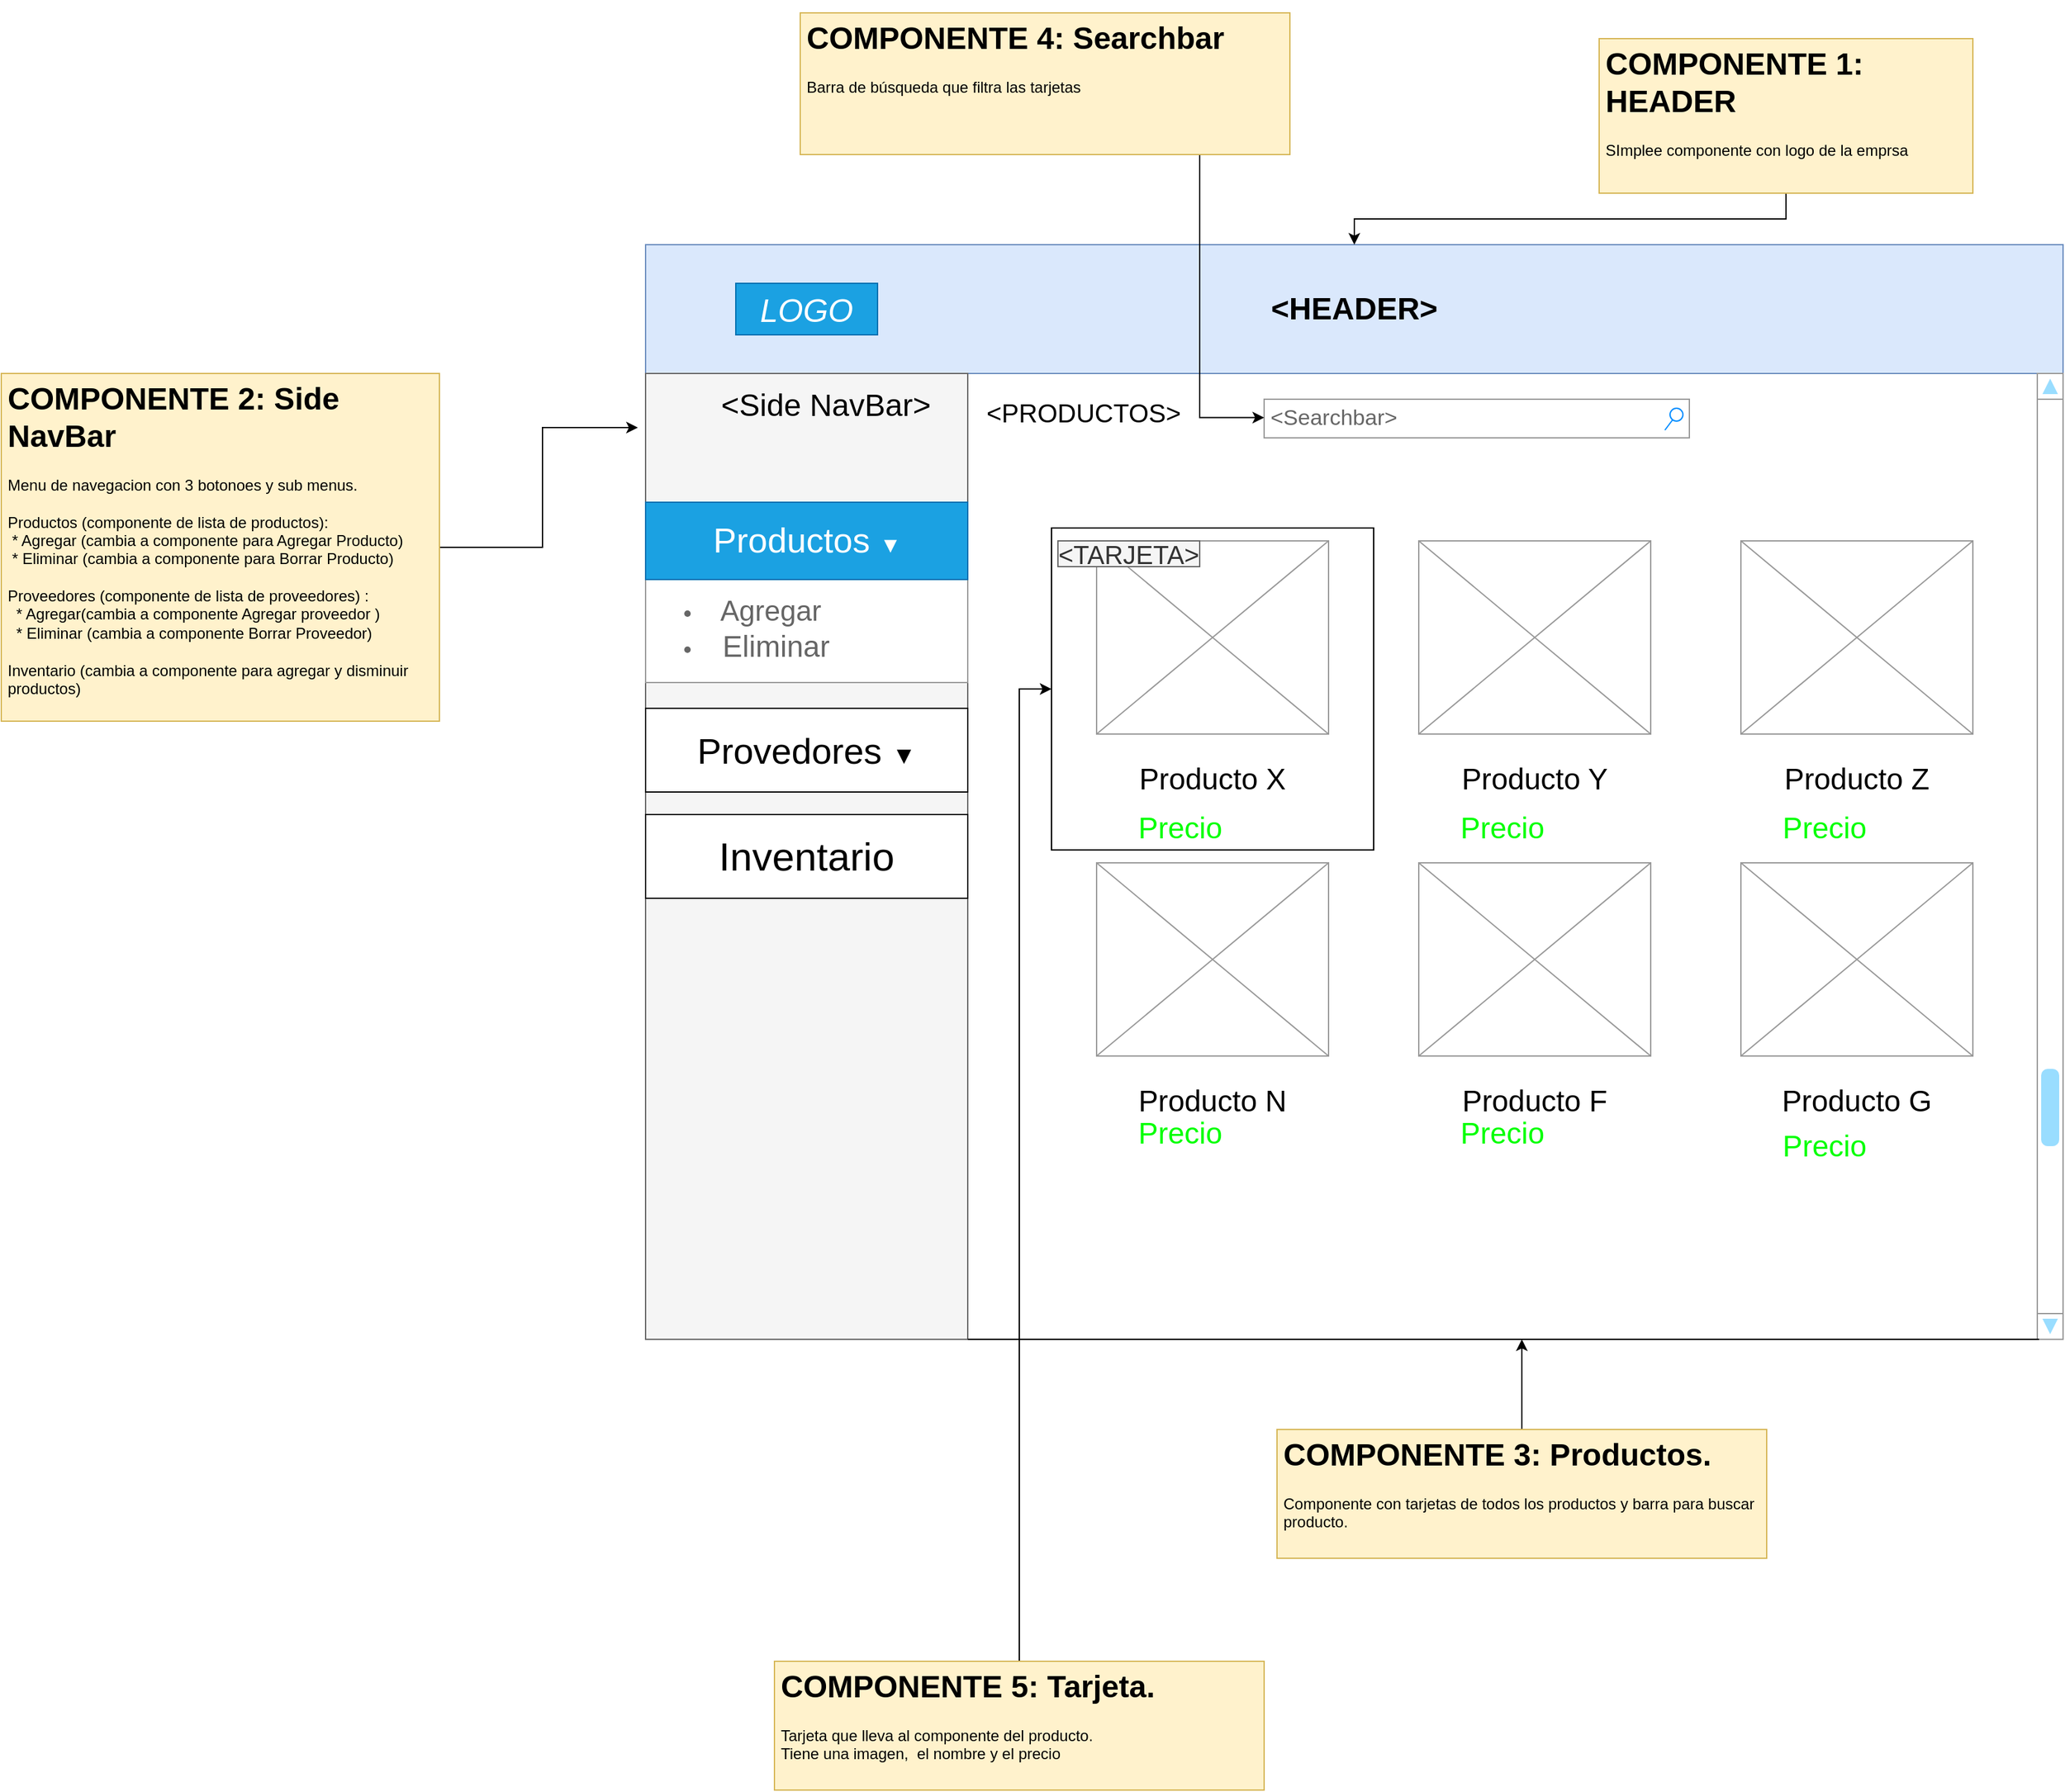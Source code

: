 <mxfile version="13.8.0" type="device"><diagram name="Page-1" id="2cc2dc42-3aac-f2a9-1cec-7a8b7cbee084"><mxGraphModel dx="3993" dy="2577" grid="1" gridSize="10" guides="1" tooltips="1" connect="1" arrows="1" fold="1" page="1" pageScale="1" pageWidth="1100" pageHeight="850" background="#ffffff" math="0" shadow="0"><root><mxCell id="0"/><mxCell id="1" parent="0"/><mxCell id="gnUpR34HaUDO5HWtFXPL-53" value="" style="whiteSpace=wrap;html=1;aspect=fixed;" vertex="1" parent="1"><mxGeometry x="315" y="220" width="250" height="250" as="geometry"/></mxCell><mxCell id="gnUpR34HaUDO5HWtFXPL-5" value="&lt;h1&gt;&amp;lt;HEADER&amp;gt;&lt;br&gt;&lt;/h1&gt;" style="rounded=0;whiteSpace=wrap;html=1;fillColor=#dae8fc;strokeColor=#6c8ebf;" vertex="1" parent="1"><mxGeometry width="1100" height="100" as="geometry"/></mxCell><mxCell id="gnUpR34HaUDO5HWtFXPL-6" value="" style="rounded=0;whiteSpace=wrap;html=1;fillColor=#f5f5f5;strokeColor=#666666;fontColor=#333333;" vertex="1" parent="1"><mxGeometry y="100" width="250" height="750" as="geometry"/></mxCell><mxCell id="gnUpR34HaUDO5HWtFXPL-7" value="&lt;font style=&quot;font-size: 24px&quot;&gt;&amp;lt;Side NavBar&amp;gt;&lt;/font&gt;" style="text;html=1;strokeColor=none;fillColor=none;align=center;verticalAlign=middle;whiteSpace=wrap;rounded=0;" vertex="1" parent="1"><mxGeometry x="50" y="110" width="180" height="30" as="geometry"/></mxCell><mxCell id="gnUpR34HaUDO5HWtFXPL-8" value="&lt;i&gt;&lt;font style=&quot;font-size: 25px&quot;&gt;LOGO&lt;/font&gt;&lt;/i&gt;" style="text;html=1;strokeColor=#006EAF;fillColor=#1ba1e2;align=center;verticalAlign=middle;whiteSpace=wrap;rounded=0;fontColor=#ffffff;" vertex="1" parent="1"><mxGeometry x="70" y="30" width="110" height="40" as="geometry"/></mxCell><mxCell id="gnUpR34HaUDO5HWtFXPL-12" value="" style="strokeWidth=1;shadow=0;dashed=0;align=center;html=1;shape=mxgraph.mockup.forms.rrect;rSize=0;strokeColor=#999999;fillColor=#ffffff;" vertex="1" parent="1"><mxGeometry y="200" width="250" height="140" as="geometry"/></mxCell><mxCell id="gnUpR34HaUDO5HWtFXPL-13" value="&lt;font style=&quot;font-size: 27px&quot;&gt;Productos &lt;/font&gt;▼" style="strokeWidth=1;shadow=0;dashed=0;align=center;html=1;shape=mxgraph.mockup.forms.rrect;rSize=0;strokeColor=#006EAF;fontSize=17;fillColor=#1ba1e2;resizeWidth=1;fontColor=#ffffff;" vertex="1" parent="gnUpR34HaUDO5HWtFXPL-12"><mxGeometry width="250" height="60" relative="1" as="geometry"><mxPoint as="offset"/></mxGeometry></mxCell><mxCell id="gnUpR34HaUDO5HWtFXPL-18" value="&lt;ul&gt;&lt;li&gt;&lt;font style=&quot;font-size: 22px&quot;&gt;&amp;nbsp; Agregar&lt;br&gt;&lt;/font&gt;&lt;/li&gt;&lt;/ul&gt;" style="strokeWidth=1;shadow=0;dashed=0;align=center;html=1;shape=mxgraph.mockup.forms.anchor;fontSize=17;fontColor=#666666;align=left;spacingLeft=5;resizeWidth=1;" vertex="1" parent="gnUpR34HaUDO5HWtFXPL-12"><mxGeometry y="70.531" width="250" height="29.474" as="geometry"/></mxCell><mxCell id="gnUpR34HaUDO5HWtFXPL-20" value="&lt;ul&gt;&lt;li&gt;&lt;font style=&quot;font-size: 23px&quot;&gt;&amp;nbsp; Eliminar&lt;/font&gt;&lt;/li&gt;&lt;/ul&gt;" style="strokeWidth=1;shadow=0;dashed=0;align=center;html=1;shape=mxgraph.mockup.forms.anchor;fontSize=17;fontColor=#666666;align=left;spacingLeft=5;resizeWidth=1;" vertex="1" parent="gnUpR34HaUDO5HWtFXPL-12"><mxGeometry y="100.005" width="250" height="24.706" as="geometry"/></mxCell><mxCell id="gnUpR34HaUDO5HWtFXPL-22" value="&amp;lt;Searchbar&amp;gt;" style="strokeWidth=1;shadow=0;dashed=0;align=center;html=1;shape=mxgraph.mockup.forms.searchBox;strokeColor=#999999;mainText=;strokeColor2=#008cff;fontColor=#666666;fontSize=17;align=left;spacingLeft=3;" vertex="1" parent="1"><mxGeometry x="480" y="120" width="330" height="30" as="geometry"/></mxCell><mxCell id="gnUpR34HaUDO5HWtFXPL-23" value="" style="verticalLabelPosition=bottom;shadow=0;dashed=0;align=center;html=1;verticalAlign=top;strokeWidth=1;shape=mxgraph.mockup.graphics.simpleIcon;strokeColor=#999999;" vertex="1" parent="1"><mxGeometry x="350" y="230" width="180" height="150" as="geometry"/></mxCell><mxCell id="gnUpR34HaUDO5HWtFXPL-24" value="&lt;font style=&quot;font-size: 23px&quot;&gt;Producto X&lt;/font&gt;" style="text;html=1;strokeColor=none;fillColor=none;align=center;verticalAlign=middle;whiteSpace=wrap;rounded=0;" vertex="1" parent="1"><mxGeometry x="370" y="405" width="140" height="20" as="geometry"/></mxCell><mxCell id="gnUpR34HaUDO5HWtFXPL-25" value="" style="verticalLabelPosition=bottom;shadow=0;dashed=0;align=center;html=1;verticalAlign=top;strokeWidth=1;shape=mxgraph.mockup.graphics.simpleIcon;strokeColor=#999999;" vertex="1" parent="1"><mxGeometry x="600" y="230" width="180" height="150" as="geometry"/></mxCell><mxCell id="gnUpR34HaUDO5HWtFXPL-26" value="&lt;font style=&quot;font-size: 23px&quot;&gt;Producto Y&lt;br&gt;&lt;/font&gt;" style="text;html=1;strokeColor=none;fillColor=none;align=center;verticalAlign=middle;whiteSpace=wrap;rounded=0;" vertex="1" parent="1"><mxGeometry x="620" y="405" width="140" height="20" as="geometry"/></mxCell><mxCell id="gnUpR34HaUDO5HWtFXPL-27" value="" style="verticalLabelPosition=bottom;shadow=0;dashed=0;align=center;html=1;verticalAlign=top;strokeWidth=1;shape=mxgraph.mockup.graphics.simpleIcon;strokeColor=#999999;" vertex="1" parent="1"><mxGeometry x="850" y="230" width="180" height="150" as="geometry"/></mxCell><mxCell id="gnUpR34HaUDO5HWtFXPL-28" value="&lt;font style=&quot;font-size: 23px&quot;&gt;Producto Z&lt;br&gt;&lt;/font&gt;" style="text;html=1;strokeColor=none;fillColor=none;align=center;verticalAlign=middle;whiteSpace=wrap;rounded=0;" vertex="1" parent="1"><mxGeometry x="870" y="405" width="140" height="20" as="geometry"/></mxCell><mxCell id="gnUpR34HaUDO5HWtFXPL-29" value="" style="verticalLabelPosition=bottom;shadow=0;dashed=0;align=center;html=1;verticalAlign=top;strokeWidth=1;shape=mxgraph.mockup.graphics.simpleIcon;strokeColor=#999999;" vertex="1" parent="1"><mxGeometry x="350" y="480" width="180" height="150" as="geometry"/></mxCell><mxCell id="gnUpR34HaUDO5HWtFXPL-30" value="&lt;font style=&quot;font-size: 23px&quot;&gt;Producto N&lt;/font&gt;" style="text;html=1;strokeColor=none;fillColor=none;align=center;verticalAlign=middle;whiteSpace=wrap;rounded=0;" vertex="1" parent="1"><mxGeometry x="370" y="655" width="140" height="20" as="geometry"/></mxCell><mxCell id="gnUpR34HaUDO5HWtFXPL-31" value="" style="verticalLabelPosition=bottom;shadow=0;dashed=0;align=center;html=1;verticalAlign=top;strokeWidth=1;shape=mxgraph.mockup.graphics.simpleIcon;strokeColor=#999999;" vertex="1" parent="1"><mxGeometry x="600" y="480" width="180" height="150" as="geometry"/></mxCell><mxCell id="gnUpR34HaUDO5HWtFXPL-32" value="&lt;font style=&quot;font-size: 23px&quot;&gt;Producto F&lt;/font&gt;" style="text;html=1;strokeColor=none;fillColor=none;align=center;verticalAlign=middle;whiteSpace=wrap;rounded=0;" vertex="1" parent="1"><mxGeometry x="620" y="655" width="140" height="20" as="geometry"/></mxCell><mxCell id="gnUpR34HaUDO5HWtFXPL-33" value="" style="verticalLabelPosition=bottom;shadow=0;dashed=0;align=center;html=1;verticalAlign=top;strokeWidth=1;shape=mxgraph.mockup.graphics.simpleIcon;strokeColor=#999999;" vertex="1" parent="1"><mxGeometry x="850" y="480" width="180" height="150" as="geometry"/></mxCell><mxCell id="gnUpR34HaUDO5HWtFXPL-34" value="&lt;font style=&quot;font-size: 23px&quot;&gt;Producto G&lt;br&gt;&lt;/font&gt;" style="text;html=1;strokeColor=none;fillColor=none;align=center;verticalAlign=middle;whiteSpace=wrap;rounded=0;" vertex="1" parent="1"><mxGeometry x="870" y="655" width="140" height="20" as="geometry"/></mxCell><mxCell id="gnUpR34HaUDO5HWtFXPL-35" value="" style="verticalLabelPosition=bottom;shadow=0;dashed=0;align=center;html=1;verticalAlign=top;strokeWidth=1;shape=mxgraph.mockup.navigation.scrollBar;strokeColor=#999999;barPos=20;fillColor2=#99ddff;strokeColor2=none;direction=north;" vertex="1" parent="1"><mxGeometry x="1080" y="100" width="20" height="750" as="geometry"/></mxCell><mxCell id="gnUpR34HaUDO5HWtFXPL-43" value="&lt;font style=&quot;font-size: 28px&quot;&gt;Provedores &lt;/font&gt;&lt;font style=&quot;font-size: 19px&quot;&gt;▼&lt;/font&gt;" style="rounded=0;whiteSpace=wrap;html=1;" vertex="1" parent="1"><mxGeometry y="360" width="250" height="65" as="geometry"/></mxCell><mxCell id="gnUpR34HaUDO5HWtFXPL-44" value="&lt;font style=&quot;font-size: 31px&quot;&gt;Inventario&lt;/font&gt;" style="rounded=0;whiteSpace=wrap;html=1;" vertex="1" parent="1"><mxGeometry y="442.5" width="250" height="65" as="geometry"/></mxCell><mxCell id="gnUpR34HaUDO5HWtFXPL-45" value="&lt;font style=&quot;font-size: 23px&quot; color=&quot;#00FF00&quot;&gt;Precio&lt;/font&gt;" style="text;html=1;strokeColor=none;fillColor=none;align=center;verticalAlign=middle;whiteSpace=wrap;rounded=0;" vertex="1" parent="1"><mxGeometry x="380" y="442.5" width="70" height="20" as="geometry"/></mxCell><mxCell id="gnUpR34HaUDO5HWtFXPL-47" value="&lt;font style=&quot;font-size: 23px&quot; color=&quot;#00FF00&quot;&gt;Precio&lt;/font&gt;" style="text;html=1;strokeColor=none;fillColor=none;align=center;verticalAlign=middle;whiteSpace=wrap;rounded=0;" vertex="1" parent="1"><mxGeometry x="630" y="442.5" width="70" height="20" as="geometry"/></mxCell><mxCell id="gnUpR34HaUDO5HWtFXPL-48" value="&lt;font style=&quot;font-size: 23px&quot; color=&quot;#00FF00&quot;&gt;Precio&lt;/font&gt;" style="text;html=1;strokeColor=none;fillColor=none;align=center;verticalAlign=middle;whiteSpace=wrap;rounded=0;" vertex="1" parent="1"><mxGeometry x="880" y="442.5" width="70" height="20" as="geometry"/></mxCell><mxCell id="gnUpR34HaUDO5HWtFXPL-49" value="&lt;font style=&quot;font-size: 23px&quot; color=&quot;#00FF00&quot;&gt;Precio&lt;/font&gt;" style="text;html=1;strokeColor=none;fillColor=none;align=center;verticalAlign=middle;whiteSpace=wrap;rounded=0;" vertex="1" parent="1"><mxGeometry x="380" y="680" width="70" height="20" as="geometry"/></mxCell><mxCell id="gnUpR34HaUDO5HWtFXPL-50" value="&lt;font style=&quot;font-size: 23px&quot; color=&quot;#00FF00&quot;&gt;Precio&lt;/font&gt;" style="text;html=1;strokeColor=none;fillColor=none;align=center;verticalAlign=middle;whiteSpace=wrap;rounded=0;" vertex="1" parent="1"><mxGeometry x="630" y="680" width="70" height="20" as="geometry"/></mxCell><mxCell id="gnUpR34HaUDO5HWtFXPL-51" value="&lt;font style=&quot;font-size: 23px&quot; color=&quot;#00FF00&quot;&gt;Precio&lt;/font&gt;" style="text;html=1;strokeColor=none;fillColor=none;align=center;verticalAlign=middle;whiteSpace=wrap;rounded=0;" vertex="1" parent="1"><mxGeometry x="880" y="690" width="70" height="20" as="geometry"/></mxCell><mxCell id="gnUpR34HaUDO5HWtFXPL-55" style="edgeStyle=orthogonalEdgeStyle;rounded=0;orthogonalLoop=1;jettySize=auto;html=1;" edge="1" parent="1" source="gnUpR34HaUDO5HWtFXPL-54" target="gnUpR34HaUDO5HWtFXPL-5"><mxGeometry relative="1" as="geometry"/></mxCell><mxCell id="gnUpR34HaUDO5HWtFXPL-54" value="&lt;h1&gt;COMPONENTE 1: HEADER&lt;br&gt;&lt;/h1&gt;SImplee componente con logo de la emprsa" style="text;html=1;strokeColor=#d6b656;fillColor=#fff2cc;spacing=5;spacingTop=-20;whiteSpace=wrap;overflow=hidden;rounded=0;" vertex="1" parent="1"><mxGeometry x="740" y="-160" width="290" height="120" as="geometry"/></mxCell><mxCell id="gnUpR34HaUDO5HWtFXPL-57" style="edgeStyle=orthogonalEdgeStyle;rounded=0;orthogonalLoop=1;jettySize=auto;html=1;entryX=-0.024;entryY=0.056;entryDx=0;entryDy=0;entryPerimeter=0;" edge="1" parent="1" source="gnUpR34HaUDO5HWtFXPL-56" target="gnUpR34HaUDO5HWtFXPL-6"><mxGeometry relative="1" as="geometry"/></mxCell><mxCell id="gnUpR34HaUDO5HWtFXPL-56" value="&lt;h1&gt;COMPONENTE 2: Side NavBar&lt;br&gt;&lt;/h1&gt;&lt;div&gt;Menu de navegacion con 3 botonoes y sub menus.&lt;/div&gt;&lt;div&gt;&lt;br&gt;&lt;/div&gt;&lt;div&gt;Productos (componente de lista de productos):&lt;/div&gt;&lt;div&gt;&amp;nbsp;* Agregar (cambia a componente para Agregar Producto)&lt;br&gt;&lt;/div&gt;&lt;div&gt;&amp;nbsp;* Eliminar (cambia a componente para Borrar Producto)&lt;/div&gt;&lt;div&gt;&lt;br&gt;&lt;/div&gt;&lt;div&gt;Proveedores (componente de lista de proveedores) :&lt;br&gt;&lt;/div&gt;&lt;div&gt;&amp;nbsp; * Agregar(cambia a componente Agregar proveedor )&lt;/div&gt;&lt;div&gt;&amp;nbsp; * Eliminar (cambia a componente Borrar Proveedor)&lt;/div&gt;&lt;div&gt;&lt;br&gt;&lt;/div&gt;&lt;div&gt;Inventario (cambia a componente para agregar y disminuir productos)&lt;/div&gt;&lt;div&gt;&amp;nbsp;&lt;/div&gt;&lt;div&gt;&lt;br&gt;&lt;/div&gt;&lt;div&gt;&lt;br&gt;&lt;/div&gt;&lt;div&gt;&lt;br&gt;&lt;/div&gt;&lt;div&gt;&amp;nbsp; &lt;br&gt;&lt;/div&gt;&lt;div&gt;&lt;br&gt;&lt;/div&gt;&lt;div&gt;&lt;br&gt;&lt;/div&gt;" style="text;html=1;strokeColor=#d6b656;fillColor=#fff2cc;spacing=5;spacingTop=-20;whiteSpace=wrap;overflow=hidden;rounded=0;" vertex="1" parent="1"><mxGeometry x="-500" y="100" width="340" height="270" as="geometry"/></mxCell><mxCell id="gnUpR34HaUDO5HWtFXPL-59" value="" style="endArrow=none;html=1;exitX=1;exitY=1;exitDx=0;exitDy=0;entryX=0;entryY=0.07;entryDx=0;entryDy=0;entryPerimeter=0;" edge="1" parent="1" source="gnUpR34HaUDO5HWtFXPL-6" target="gnUpR34HaUDO5HWtFXPL-35"><mxGeometry width="50" height="50" relative="1" as="geometry"><mxPoint x="280" y="870" as="sourcePoint"/><mxPoint x="330" y="820" as="targetPoint"/></mxGeometry></mxCell><mxCell id="gnUpR34HaUDO5HWtFXPL-61" style="edgeStyle=orthogonalEdgeStyle;rounded=0;orthogonalLoop=1;jettySize=auto;html=1;" edge="1" parent="1" source="gnUpR34HaUDO5HWtFXPL-60"><mxGeometry relative="1" as="geometry"><mxPoint x="680" y="850" as="targetPoint"/></mxGeometry></mxCell><mxCell id="gnUpR34HaUDO5HWtFXPL-60" value="&lt;h1&gt;COMPONENTE 3: Productos.&lt;/h1&gt;&lt;div&gt;Componente con tarjetas de todos los productos y barra para buscar producto. &lt;br&gt;&lt;/div&gt;&lt;div&gt;&amp;nbsp;&lt;br&gt;&lt;/div&gt;&lt;div&gt;&lt;br&gt;&lt;/div&gt;&lt;div&gt;&lt;br&gt;&lt;/div&gt;&lt;div&gt;&lt;br&gt;&lt;/div&gt;&lt;div&gt;&amp;nbsp; &lt;br&gt;&lt;/div&gt;&lt;div&gt;&lt;br&gt;&lt;/div&gt;&lt;div&gt;&lt;br&gt;&lt;/div&gt;." style="text;html=1;strokeColor=#d6b656;fillColor=#fff2cc;spacing=5;spacingTop=-20;whiteSpace=wrap;overflow=hidden;rounded=0;" vertex="1" parent="1"><mxGeometry x="490" y="920" width="380" height="100" as="geometry"/></mxCell><mxCell id="gnUpR34HaUDO5HWtFXPL-62" value="&lt;font style=&quot;font-size: 20px&quot;&gt;&amp;lt;PRODUCTOS&amp;gt;&lt;/font&gt;" style="text;html=1;strokeColor=none;fillColor=none;align=center;verticalAlign=middle;whiteSpace=wrap;rounded=0;" vertex="1" parent="1"><mxGeometry x="270" y="120" width="140" height="20" as="geometry"/></mxCell><mxCell id="gnUpR34HaUDO5HWtFXPL-63" value="&lt;font style=&quot;font-size: 20px&quot;&gt;&amp;lt;&lt;/font&gt;&lt;font style=&quot;font-size: 20px&quot;&gt;&lt;font style=&quot;font-size: 20px&quot;&gt;TARJETA&lt;/font&gt;&amp;gt;&lt;/font&gt;" style="text;html=1;strokeColor=#666666;fillColor=#f5f5f5;align=center;verticalAlign=middle;whiteSpace=wrap;rounded=0;fontColor=#333333;" vertex="1" parent="1"><mxGeometry x="320" y="230" width="110" height="20" as="geometry"/></mxCell><mxCell id="gnUpR34HaUDO5HWtFXPL-65" style="edgeStyle=orthogonalEdgeStyle;rounded=0;orthogonalLoop=1;jettySize=auto;html=1;entryX=0;entryY=0.5;entryDx=0;entryDy=0;" edge="1" parent="1" source="gnUpR34HaUDO5HWtFXPL-64" target="gnUpR34HaUDO5HWtFXPL-53"><mxGeometry relative="1" as="geometry"/></mxCell><mxCell id="gnUpR34HaUDO5HWtFXPL-64" value="&lt;h1&gt;COMPONENTE 5: Tarjeta.&lt;/h1&gt;&lt;div&gt;Tarjeta que lleva al componente del producto.&lt;/div&gt;&lt;div&gt;Tiene una imagen,&amp;nbsp; el nombre y el precio&lt;br&gt;&lt;/div&gt;&lt;div&gt;&amp;nbsp;&lt;br&gt;&lt;/div&gt;&lt;div&gt;&lt;br&gt;&lt;/div&gt;&lt;div&gt;&lt;br&gt;&lt;/div&gt;&lt;div&gt;&lt;br&gt;&lt;/div&gt;&lt;div&gt;&amp;nbsp; &lt;br&gt;&lt;/div&gt;&lt;div&gt;&lt;br&gt;&lt;/div&gt;&lt;div&gt;&lt;br&gt;&lt;/div&gt;." style="text;html=1;strokeColor=#d6b656;fillColor=#fff2cc;spacing=5;spacingTop=-20;whiteSpace=wrap;overflow=hidden;rounded=0;" vertex="1" parent="1"><mxGeometry x="100" y="1100" width="380" height="100" as="geometry"/></mxCell><mxCell id="gnUpR34HaUDO5HWtFXPL-67" style="edgeStyle=orthogonalEdgeStyle;rounded=0;orthogonalLoop=1;jettySize=auto;html=1;entryX=0;entryY=0.476;entryDx=0;entryDy=0;entryPerimeter=0;" edge="1" parent="1" source="gnUpR34HaUDO5HWtFXPL-66" target="gnUpR34HaUDO5HWtFXPL-22"><mxGeometry relative="1" as="geometry"><Array as="points"><mxPoint x="430" y="134"/></Array></mxGeometry></mxCell><mxCell id="gnUpR34HaUDO5HWtFXPL-66" value="&lt;h1&gt;COMPONENTE 4: Searchbar&lt;/h1&gt;&lt;div&gt;Barra de búsqueda que filtra las tarjetas&lt;/div&gt;&lt;div&gt;&lt;br&gt;&lt;/div&gt;&lt;div&gt;&amp;nbsp;&lt;br&gt;&lt;/div&gt;&lt;div&gt;&lt;br&gt;&lt;/div&gt;&lt;div&gt;&lt;br&gt;&lt;/div&gt;&lt;div&gt;&lt;br&gt;&lt;/div&gt;&lt;div&gt;&amp;nbsp; &lt;br&gt;&lt;/div&gt;&lt;div&gt;&lt;br&gt;&lt;/div&gt;&lt;div&gt;&lt;br&gt;&lt;/div&gt;." style="text;html=1;strokeColor=#d6b656;fillColor=#fff2cc;spacing=5;spacingTop=-20;whiteSpace=wrap;overflow=hidden;rounded=0;" vertex="1" parent="1"><mxGeometry x="120" y="-180" width="380" height="110" as="geometry"/></mxCell></root></mxGraphModel></diagram></mxfile>